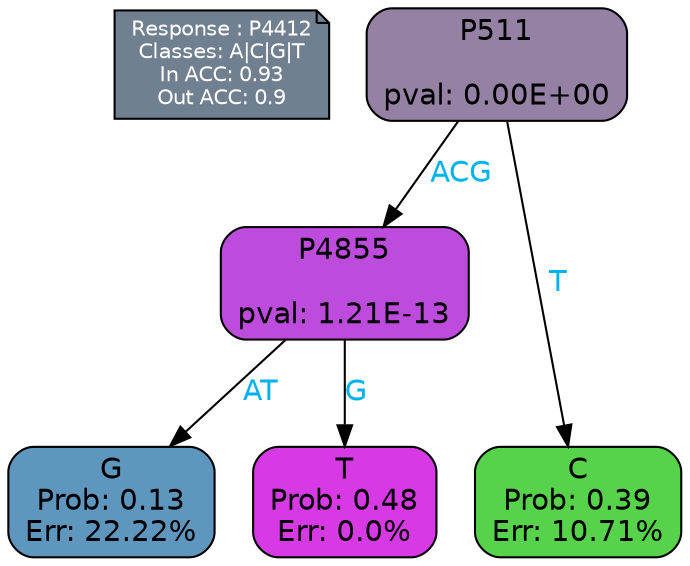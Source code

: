 digraph Tree {
node [shape=box, style="filled, rounded", color="black", fontname=helvetica] ;
graph [ranksep=equally, splines=polylines, bgcolor=transparent, dpi=600] ;
edge [fontname=helvetica] ;
LEGEND [label="Response : P4412
Classes: A|C|G|T
In ACC: 0.93
Out ACC: 0.9
",shape=note,align=left,style=filled,fillcolor="slategray",fontcolor="white",fontsize=10];1 [label="P511

pval: 0.00E+00", fillcolor="#9581a3"] ;
2 [label="P4855

pval: 1.21E-13", fillcolor="#bd4cdd"] ;
3 [label="G
Prob: 0.13
Err: 22.22%", fillcolor="#5f96be"] ;
4 [label="T
Prob: 0.48
Err: 0.0%", fillcolor="#d739e5"] ;
5 [label="C
Prob: 0.39
Err: 10.71%", fillcolor="#56d24b"] ;
1 -> 2 [label="ACG",fontcolor=deepskyblue2] ;
1 -> 5 [label="T",fontcolor=deepskyblue2] ;
2 -> 3 [label="AT",fontcolor=deepskyblue2] ;
2 -> 4 [label="G",fontcolor=deepskyblue2] ;
{rank = same; 3;4;5;}{rank = same; LEGEND;1;}}